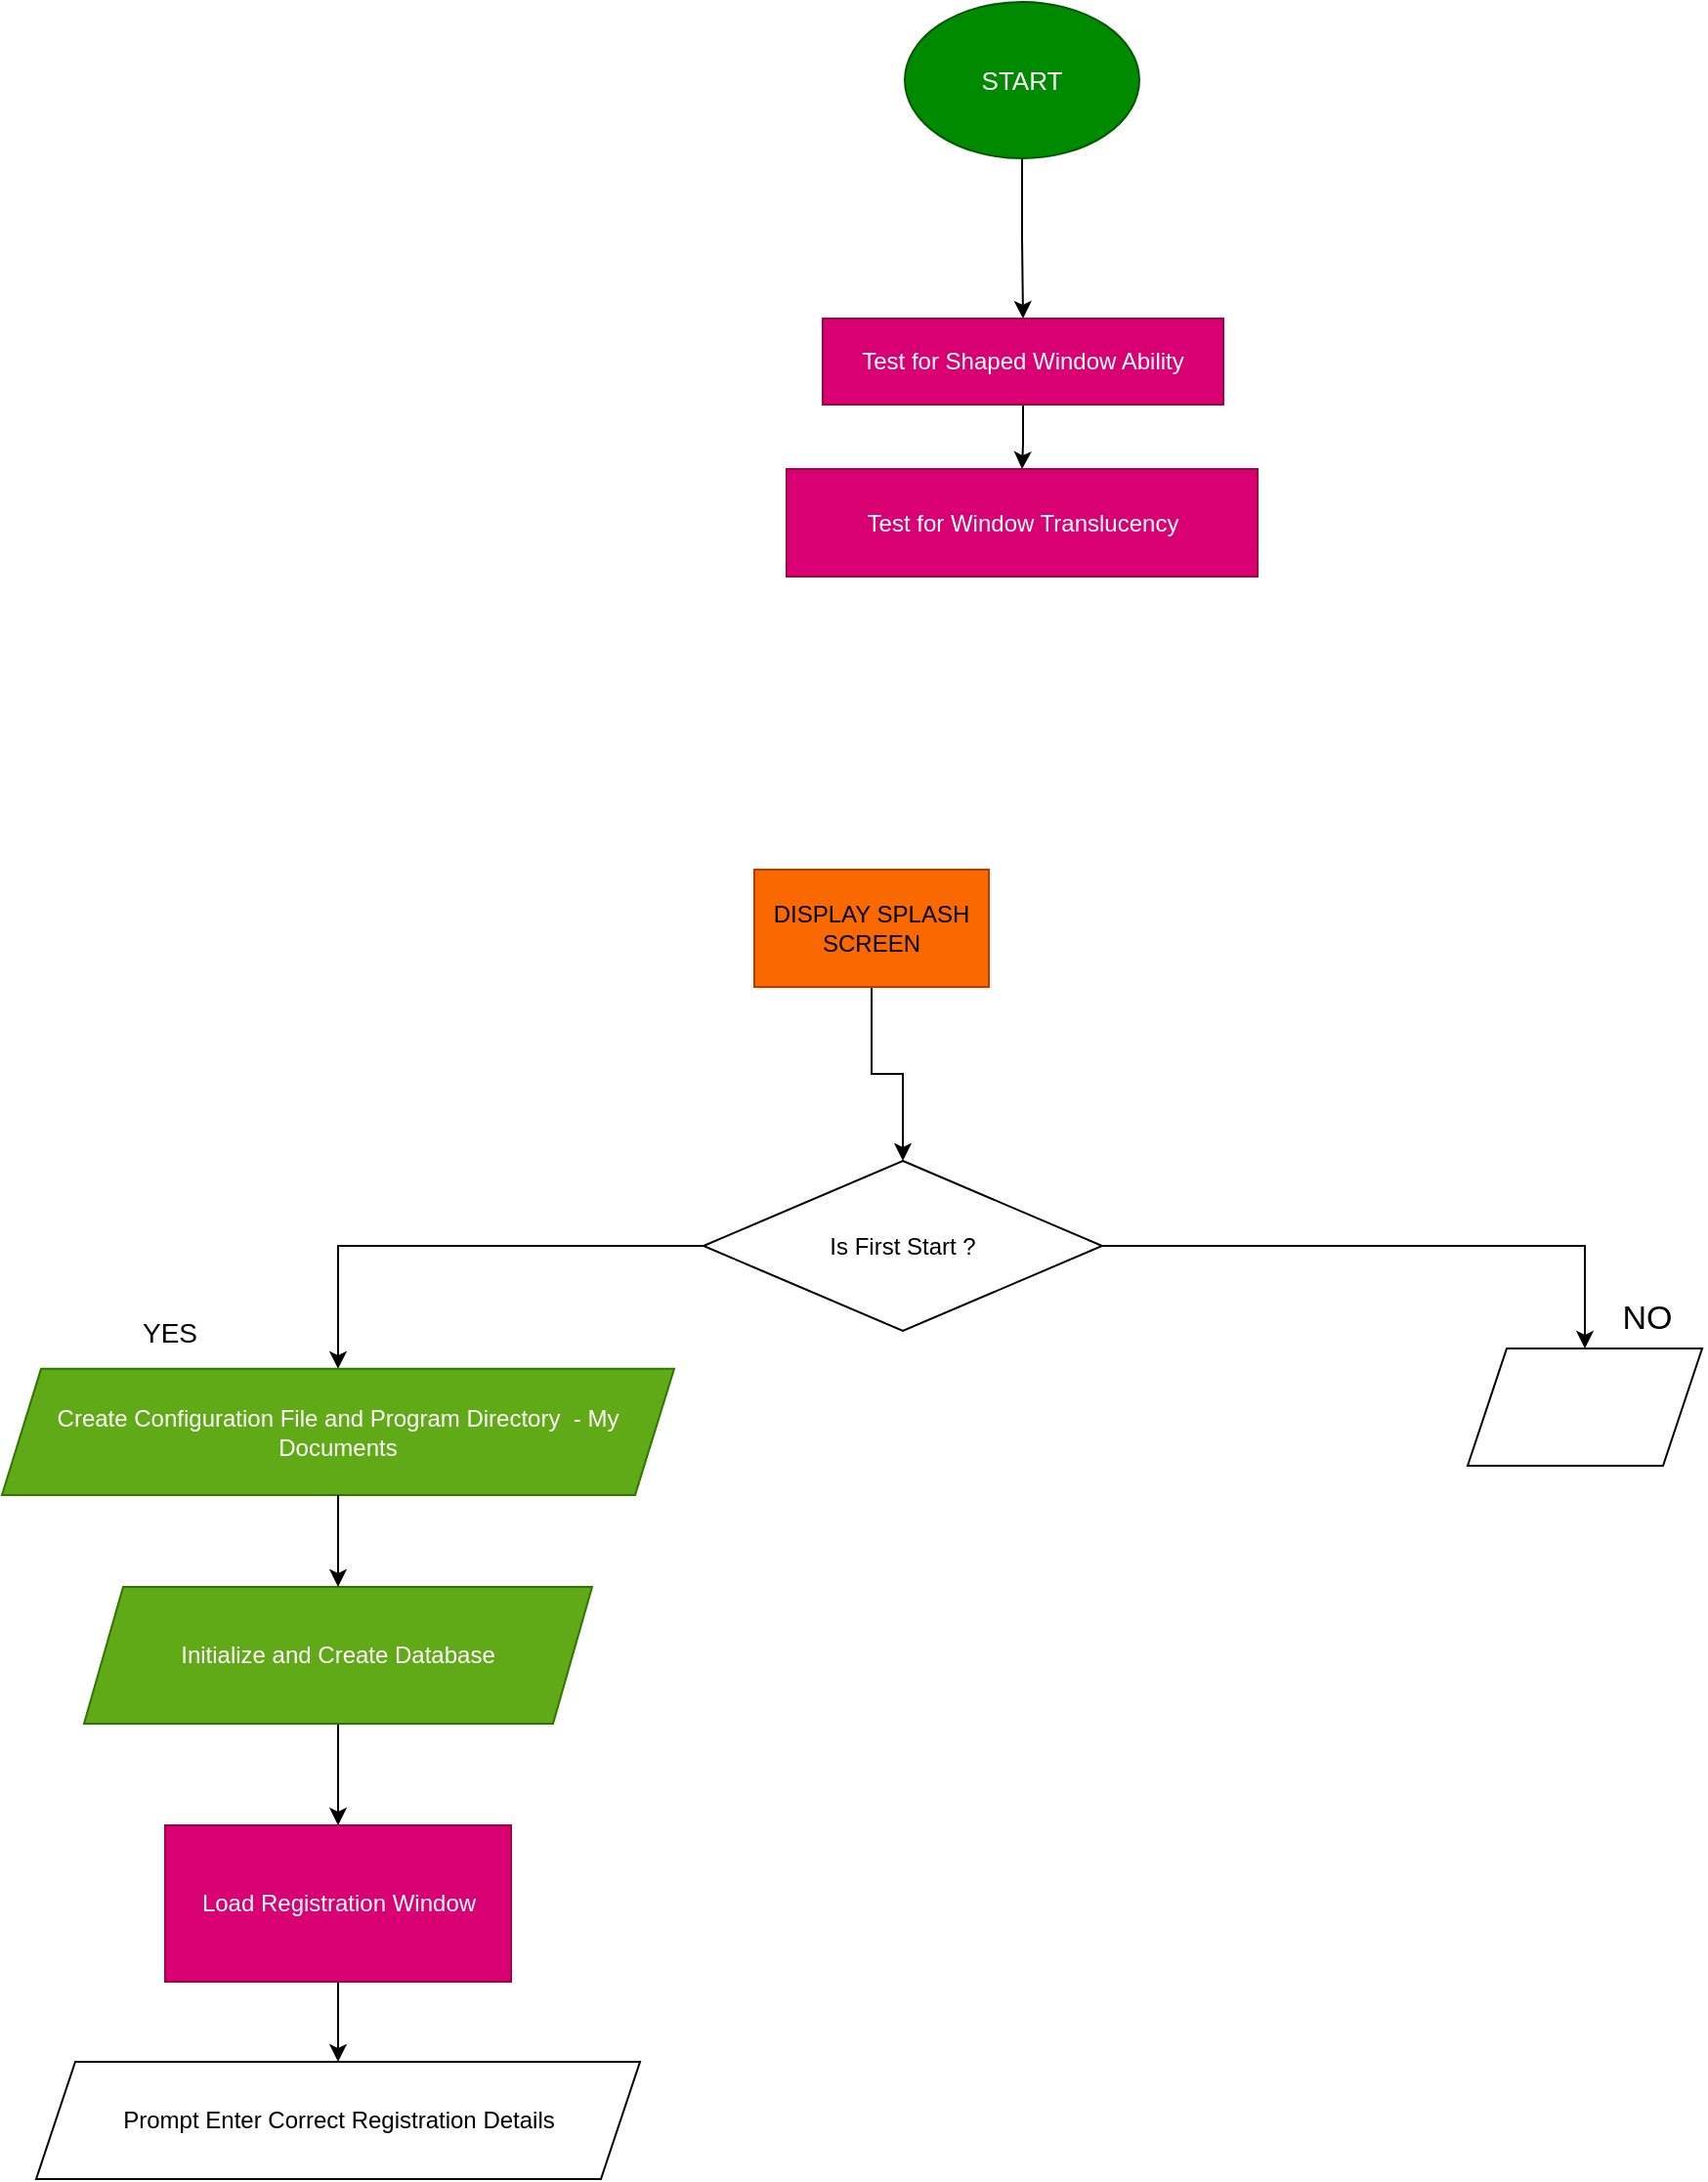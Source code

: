 <mxfile version="21.4.0" type="device">
  <diagram name="STARTUP SEQUENCE" id="Jkb864FAoGRS3MeYXZku">
    <mxGraphModel dx="1833" dy="1100" grid="0" gridSize="10" guides="1" tooltips="1" connect="1" arrows="1" fold="1" page="0" pageScale="1" pageWidth="827" pageHeight="1169" math="0" shadow="0">
      <root>
        <mxCell id="0" />
        <mxCell id="1" parent="0" />
        <mxCell id="RxQwD5f8Y6BnTJ-7wG8--24" style="edgeStyle=orthogonalEdgeStyle;rounded=0;orthogonalLoop=1;jettySize=auto;html=1;exitX=0.5;exitY=1;exitDx=0;exitDy=0;" edge="1" parent="1" source="RxQwD5f8Y6BnTJ-7wG8--3" target="RxQwD5f8Y6BnTJ-7wG8--22">
          <mxGeometry relative="1" as="geometry" />
        </mxCell>
        <mxCell id="RxQwD5f8Y6BnTJ-7wG8--3" value="START" style="ellipse;whiteSpace=wrap;html=1;fillColor=#008a00;fontColor=#ffffff;strokeColor=#005700;fontSize=13;" vertex="1" parent="1">
          <mxGeometry x="556" y="75" width="120" height="80" as="geometry" />
        </mxCell>
        <mxCell id="RxQwD5f8Y6BnTJ-7wG8--9" style="edgeStyle=orthogonalEdgeStyle;rounded=0;orthogonalLoop=1;jettySize=auto;html=1;exitX=1;exitY=0.5;exitDx=0;exitDy=0;entryX=0.5;entryY=0;entryDx=0;entryDy=0;" edge="1" parent="1" source="RxQwD5f8Y6BnTJ-7wG8--5" target="RxQwD5f8Y6BnTJ-7wG8--7">
          <mxGeometry relative="1" as="geometry" />
        </mxCell>
        <mxCell id="RxQwD5f8Y6BnTJ-7wG8--10" style="edgeStyle=orthogonalEdgeStyle;rounded=0;orthogonalLoop=1;jettySize=auto;html=1;exitX=0;exitY=0.5;exitDx=0;exitDy=0;" edge="1" parent="1" source="RxQwD5f8Y6BnTJ-7wG8--5" target="RxQwD5f8Y6BnTJ-7wG8--8">
          <mxGeometry relative="1" as="geometry" />
        </mxCell>
        <mxCell id="RxQwD5f8Y6BnTJ-7wG8--5" value="Is First Start ?" style="rhombus;whiteSpace=wrap;html=1;" vertex="1" parent="1">
          <mxGeometry x="453" y="668" width="204" height="87" as="geometry" />
        </mxCell>
        <mxCell id="RxQwD5f8Y6BnTJ-7wG8--13" value="" style="group;fontSize=15;" vertex="1" connectable="0" parent="1">
          <mxGeometry x="844" y="734" width="122" height="90" as="geometry" />
        </mxCell>
        <mxCell id="RxQwD5f8Y6BnTJ-7wG8--7" value="" style="shape=parallelogram;perimeter=parallelogramPerimeter;whiteSpace=wrap;html=1;fixedSize=1;" vertex="1" parent="RxQwD5f8Y6BnTJ-7wG8--13">
          <mxGeometry y="30" width="120" height="60" as="geometry" />
        </mxCell>
        <mxCell id="RxQwD5f8Y6BnTJ-7wG8--11" value="NO" style="text;html=1;strokeColor=none;fillColor=none;align=center;verticalAlign=middle;whiteSpace=wrap;rounded=0;fontSize=17;" vertex="1" parent="RxQwD5f8Y6BnTJ-7wG8--13">
          <mxGeometry x="62" width="60" height="30" as="geometry" />
        </mxCell>
        <mxCell id="RxQwD5f8Y6BnTJ-7wG8--15" value="" style="group" vertex="1" connectable="0" parent="1">
          <mxGeometry x="94" y="740" width="344" height="99" as="geometry" />
        </mxCell>
        <mxCell id="RxQwD5f8Y6BnTJ-7wG8--8" value="Create Configuration File and Program Directory&amp;nbsp; - My Documents" style="shape=parallelogram;perimeter=parallelogramPerimeter;whiteSpace=wrap;html=1;fixedSize=1;fillColor=#60a917;fontColor=#ffffff;strokeColor=#2D7600;" vertex="1" parent="RxQwD5f8Y6BnTJ-7wG8--15">
          <mxGeometry y="34.435" width="344" height="64.565" as="geometry" />
        </mxCell>
        <mxCell id="RxQwD5f8Y6BnTJ-7wG8--14" value="YES" style="text;html=1;strokeColor=none;fillColor=none;align=center;verticalAlign=middle;whiteSpace=wrap;rounded=0;fontSize=14;" vertex="1" parent="RxQwD5f8Y6BnTJ-7wG8--15">
          <mxGeometry width="172" height="32.283" as="geometry" />
        </mxCell>
        <mxCell id="RxQwD5f8Y6BnTJ-7wG8--19" style="edgeStyle=orthogonalEdgeStyle;rounded=0;orthogonalLoop=1;jettySize=auto;html=1;exitX=0.5;exitY=1;exitDx=0;exitDy=0;" edge="1" parent="1" source="RxQwD5f8Y6BnTJ-7wG8--16" target="RxQwD5f8Y6BnTJ-7wG8--18">
          <mxGeometry relative="1" as="geometry" />
        </mxCell>
        <mxCell id="RxQwD5f8Y6BnTJ-7wG8--16" value="Initialize and Create Database" style="shape=parallelogram;perimeter=parallelogramPerimeter;whiteSpace=wrap;html=1;fixedSize=1;fillColor=#60a917;fontColor=#ffffff;strokeColor=#2D7600;" vertex="1" parent="1">
          <mxGeometry x="136" y="886" width="260" height="70" as="geometry" />
        </mxCell>
        <mxCell id="RxQwD5f8Y6BnTJ-7wG8--17" style="edgeStyle=orthogonalEdgeStyle;rounded=0;orthogonalLoop=1;jettySize=auto;html=1;exitX=0.5;exitY=1;exitDx=0;exitDy=0;" edge="1" parent="1" source="RxQwD5f8Y6BnTJ-7wG8--8" target="RxQwD5f8Y6BnTJ-7wG8--16">
          <mxGeometry relative="1" as="geometry" />
        </mxCell>
        <mxCell id="RxQwD5f8Y6BnTJ-7wG8--21" style="edgeStyle=orthogonalEdgeStyle;rounded=0;orthogonalLoop=1;jettySize=auto;html=1;exitX=0.5;exitY=1;exitDx=0;exitDy=0;" edge="1" parent="1" source="RxQwD5f8Y6BnTJ-7wG8--18" target="RxQwD5f8Y6BnTJ-7wG8--20">
          <mxGeometry relative="1" as="geometry" />
        </mxCell>
        <mxCell id="RxQwD5f8Y6BnTJ-7wG8--18" value="Load Registration Window" style="rounded=0;whiteSpace=wrap;html=1;fillColor=#d80073;fontColor=#ffffff;strokeColor=#A50040;" vertex="1" parent="1">
          <mxGeometry x="177.5" y="1008" width="177" height="80" as="geometry" />
        </mxCell>
        <mxCell id="RxQwD5f8Y6BnTJ-7wG8--20" value="Prompt Enter Correct Registration Details" style="shape=parallelogram;perimeter=parallelogramPerimeter;whiteSpace=wrap;html=1;fixedSize=1;" vertex="1" parent="1">
          <mxGeometry x="111.5" y="1129" width="309" height="60" as="geometry" />
        </mxCell>
        <mxCell id="RxQwD5f8Y6BnTJ-7wG8--25" style="edgeStyle=orthogonalEdgeStyle;rounded=0;orthogonalLoop=1;jettySize=auto;html=1;exitX=0.5;exitY=1;exitDx=0;exitDy=0;" edge="1" parent="1" source="RxQwD5f8Y6BnTJ-7wG8--22" target="RxQwD5f8Y6BnTJ-7wG8--23">
          <mxGeometry relative="1" as="geometry" />
        </mxCell>
        <mxCell id="RxQwD5f8Y6BnTJ-7wG8--22" value="Test for Shaped Window Ability" style="rounded=0;whiteSpace=wrap;html=1;fillColor=#d80073;fontColor=#ffffff;strokeColor=#A50040;" vertex="1" parent="1">
          <mxGeometry x="514" y="237" width="205" height="44" as="geometry" />
        </mxCell>
        <mxCell id="RxQwD5f8Y6BnTJ-7wG8--23" value="Test for Window Translucency" style="rounded=0;whiteSpace=wrap;html=1;fillColor=#d80073;fontColor=#ffffff;strokeColor=#A50040;" vertex="1" parent="1">
          <mxGeometry x="495.5" y="314" width="241" height="55" as="geometry" />
        </mxCell>
        <mxCell id="RxQwD5f8Y6BnTJ-7wG8--27" style="edgeStyle=orthogonalEdgeStyle;rounded=0;orthogonalLoop=1;jettySize=auto;html=1;exitX=0.5;exitY=1;exitDx=0;exitDy=0;" edge="1" parent="1" source="RxQwD5f8Y6BnTJ-7wG8--26" target="RxQwD5f8Y6BnTJ-7wG8--5">
          <mxGeometry relative="1" as="geometry" />
        </mxCell>
        <mxCell id="RxQwD5f8Y6BnTJ-7wG8--26" value="DISPLAY SPLASH SCREEN" style="rounded=0;whiteSpace=wrap;html=1;fillColor=#fa6800;fontColor=#000000;strokeColor=#C73500;" vertex="1" parent="1">
          <mxGeometry x="479" y="519" width="120" height="60" as="geometry" />
        </mxCell>
      </root>
    </mxGraphModel>
  </diagram>
</mxfile>

